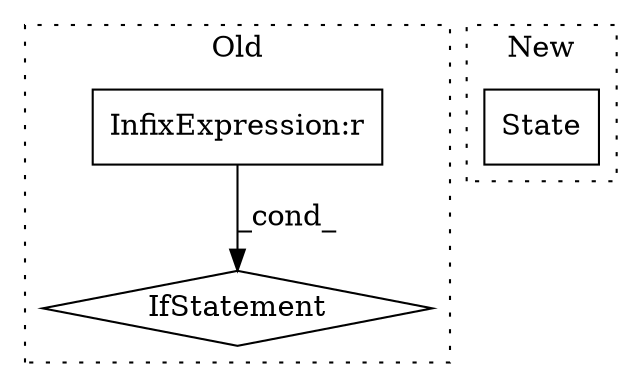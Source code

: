 digraph G {
subgraph cluster0 {
1 [label="IfStatement" a="25" s="4077,4136" l="4,2" shape="diamond"];
3 [label="InfixExpression:r" a="27" s="4093" l="4" shape="box"];
label = "Old";
style="dotted";
}
subgraph cluster1 {
2 [label="State" a="32" s="5407,5424" l="6,1" shape="box"];
label = "New";
style="dotted";
}
3 -> 1 [label="_cond_"];
}